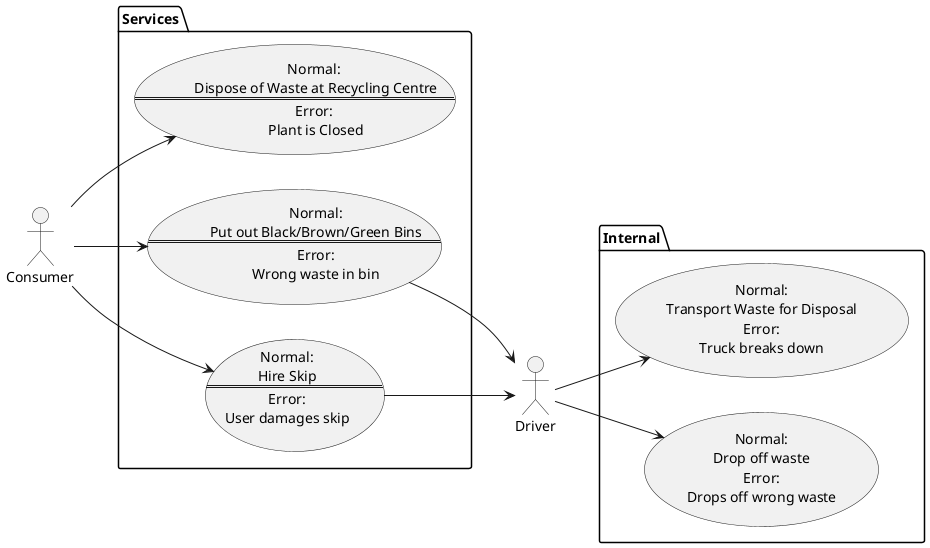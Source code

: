 @startuml Waste Management Company

left to right direction
actor Consumer as c
actor Driver as d

package Services {
	usecase centre as "
			Normal: 
			Dispose of Waste at Recycling Centre
			==
			Error: 
			Plant is Closed"
	
	usecase bins as "
			Normal:
			Put out Black/Brown/Green Bins
			==
			Error:
			Wrong waste in bin"
	
	usecase skip as "
			Normal:
			Hire Skip
			==
			Error:
			User damages skip"
}

package Internal {
    usecase transport as "
            Normal:
            Transport Waste for Disposal
            Error:
            Truck breaks down"

    usecase dropoff as "
            Normal:
            Drop off waste
            Error:
            Drops off wrong waste"
}

c --> centre
c --> bins
c --> skip

bins --> d
skip --> d

d --> transport
d --> dropoff

@enduml
